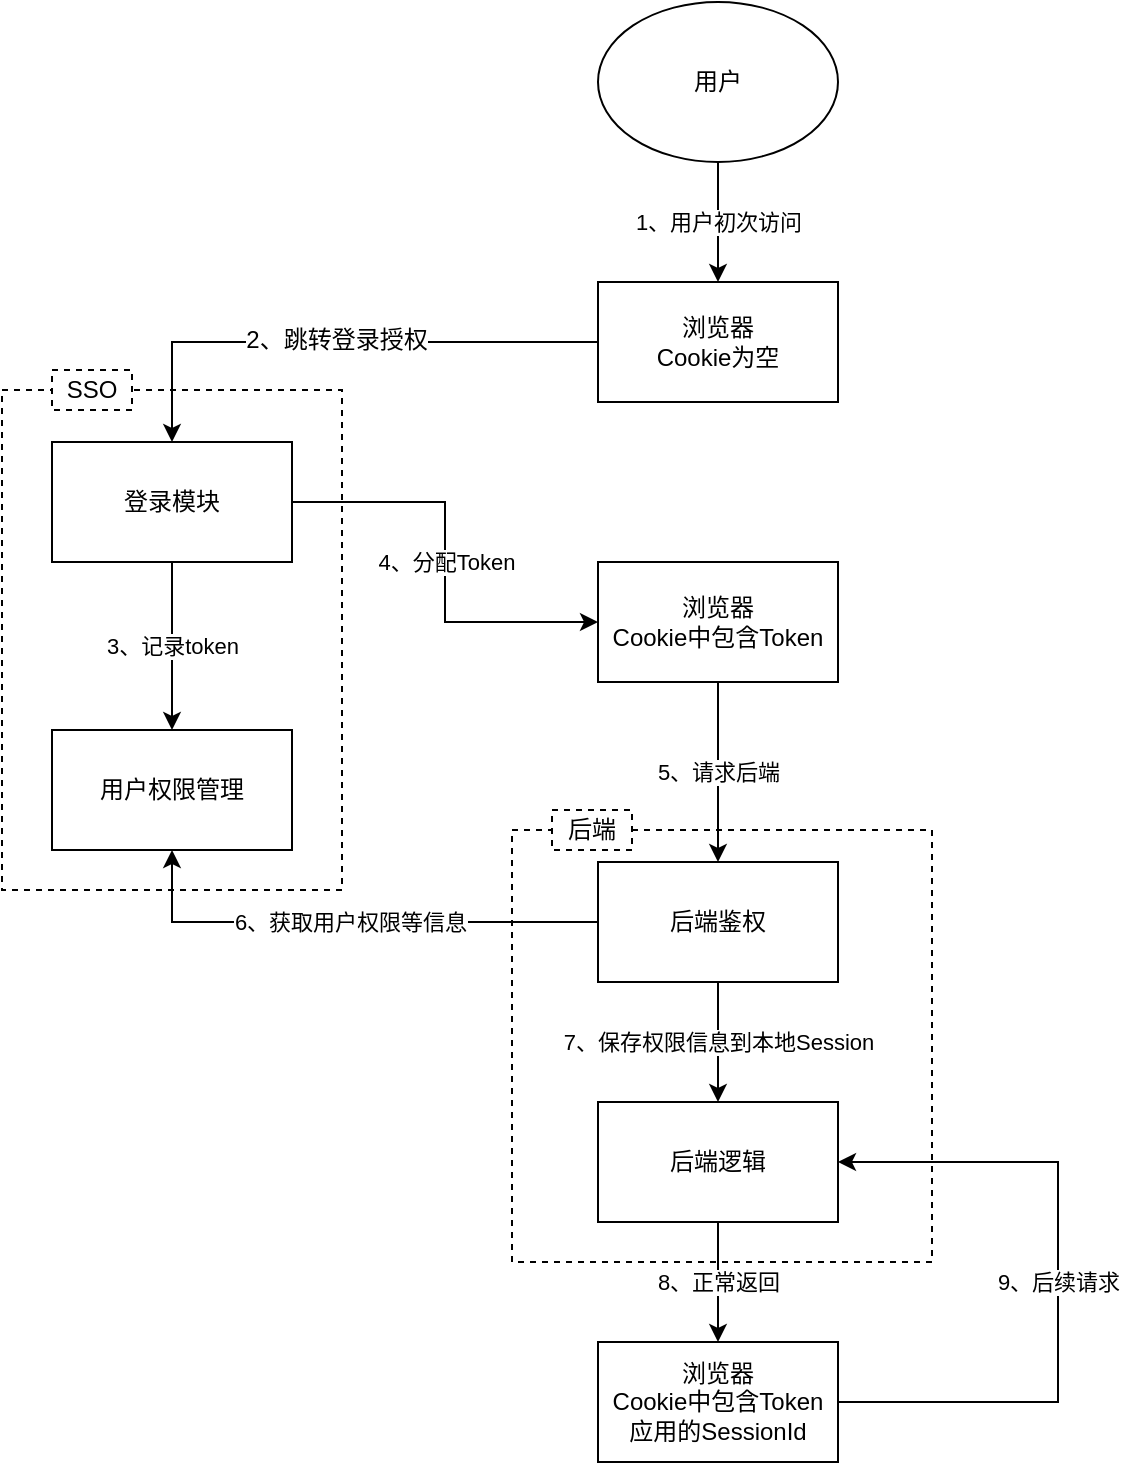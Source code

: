 <mxfile version="10.8.4" type="github"><diagram id="AJiYrJ88dlrTlivtPYvm" name="用户"><mxGraphModel dx="859" dy="737" grid="1" gridSize="10" guides="1" tooltips="1" connect="1" arrows="1" fold="1" page="1" pageScale="1" pageWidth="827" pageHeight="1169" math="0" shadow="0"><root><mxCell id="0"/><mxCell id="1" parent="0"/><mxCell id="1QyRcQdvGiRahRYDzXJA-1" value="" style="rounded=0;whiteSpace=wrap;html=1;gradientColor=none;fillColor=none;dashed=1;" vertex="1" parent="1"><mxGeometry x="370" y="624" width="210" height="216" as="geometry"/></mxCell><mxCell id="oPwnuuBMJtpSYuYxL19X-24" value="" style="rounded=0;whiteSpace=wrap;html=1;fillColor=none;dashed=1;" parent="1" vertex="1"><mxGeometry x="115" y="404" width="170" height="250" as="geometry"/></mxCell><mxCell id="oPwnuuBMJtpSYuYxL19X-12" value="4、分配Token" style="edgeStyle=orthogonalEdgeStyle;rounded=0;orthogonalLoop=1;jettySize=auto;html=1;entryX=0;entryY=0.5;entryDx=0;entryDy=0;" parent="1" source="oPwnuuBMJtpSYuYxL19X-1" target="oPwnuuBMJtpSYuYxL19X-11" edge="1"><mxGeometry relative="1" as="geometry"/></mxCell><mxCell id="oPwnuuBMJtpSYuYxL19X-16" value="3、记录token" style="edgeStyle=orthogonalEdgeStyle;rounded=0;orthogonalLoop=1;jettySize=auto;html=1;entryX=0.5;entryY=0;entryDx=0;entryDy=0;" parent="1" source="oPwnuuBMJtpSYuYxL19X-1" target="oPwnuuBMJtpSYuYxL19X-2" edge="1"><mxGeometry relative="1" as="geometry"/></mxCell><mxCell id="oPwnuuBMJtpSYuYxL19X-1" value="登录模块" style="rounded=0;whiteSpace=wrap;html=1;" parent="1" vertex="1"><mxGeometry x="140" y="430" width="120" height="60" as="geometry"/></mxCell><mxCell id="oPwnuuBMJtpSYuYxL19X-2" value="用户权限管理" style="rounded=0;whiteSpace=wrap;html=1;" parent="1" vertex="1"><mxGeometry x="140" y="574" width="120" height="60" as="geometry"/></mxCell><mxCell id="oPwnuuBMJtpSYuYxL19X-8" value="1、用户初次访问&lt;br&gt;" style="edgeStyle=orthogonalEdgeStyle;rounded=0;orthogonalLoop=1;jettySize=auto;html=1;" parent="1" source="oPwnuuBMJtpSYuYxL19X-6" target="oPwnuuBMJtpSYuYxL19X-7" edge="1"><mxGeometry relative="1" as="geometry"/></mxCell><mxCell id="oPwnuuBMJtpSYuYxL19X-6" value="用户" style="ellipse;whiteSpace=wrap;html=1;" parent="1" vertex="1"><mxGeometry x="413" y="210" width="120" height="80" as="geometry"/></mxCell><mxCell id="oPwnuuBMJtpSYuYxL19X-9" style="edgeStyle=orthogonalEdgeStyle;rounded=0;orthogonalLoop=1;jettySize=auto;html=1;" parent="1" source="oPwnuuBMJtpSYuYxL19X-7" target="oPwnuuBMJtpSYuYxL19X-1" edge="1"><mxGeometry relative="1" as="geometry"/></mxCell><mxCell id="oPwnuuBMJtpSYuYxL19X-10" value="2、跳转登录授权" style="text;html=1;resizable=0;points=[];align=center;verticalAlign=middle;labelBackgroundColor=#ffffff;" parent="oPwnuuBMJtpSYuYxL19X-9" vertex="1" connectable="0"><mxGeometry y="-1" relative="1" as="geometry"><mxPoint as="offset"/></mxGeometry></mxCell><mxCell id="oPwnuuBMJtpSYuYxL19X-7" value="浏览器&lt;br&gt;Cookie为空&lt;br&gt;" style="rounded=0;whiteSpace=wrap;html=1;" parent="1" vertex="1"><mxGeometry x="413" y="350" width="120" height="60" as="geometry"/></mxCell><mxCell id="oPwnuuBMJtpSYuYxL19X-14" value="5、请求后端" style="edgeStyle=orthogonalEdgeStyle;rounded=0;orthogonalLoop=1;jettySize=auto;html=1;entryX=0.5;entryY=0;entryDx=0;entryDy=0;" parent="1" source="oPwnuuBMJtpSYuYxL19X-11" target="oPwnuuBMJtpSYuYxL19X-13" edge="1"><mxGeometry relative="1" as="geometry"/></mxCell><mxCell id="oPwnuuBMJtpSYuYxL19X-11" value="浏览器&lt;br&gt;Cookie中包含Token&lt;br&gt;" style="rounded=0;whiteSpace=wrap;html=1;" parent="1" vertex="1"><mxGeometry x="413" y="490" width="120" height="60" as="geometry"/></mxCell><mxCell id="oPwnuuBMJtpSYuYxL19X-17" value="6、获取用户权限等信息" style="edgeStyle=orthogonalEdgeStyle;rounded=0;orthogonalLoop=1;jettySize=auto;html=1;entryX=0.5;entryY=1;entryDx=0;entryDy=0;" parent="1" source="oPwnuuBMJtpSYuYxL19X-13" target="oPwnuuBMJtpSYuYxL19X-2" edge="1"><mxGeometry relative="1" as="geometry"/></mxCell><mxCell id="oPwnuuBMJtpSYuYxL19X-19" value="7、保存权限信息到本地Session" style="edgeStyle=orthogonalEdgeStyle;rounded=0;orthogonalLoop=1;jettySize=auto;html=1;" parent="1" source="oPwnuuBMJtpSYuYxL19X-13" target="oPwnuuBMJtpSYuYxL19X-18" edge="1"><mxGeometry relative="1" as="geometry"/></mxCell><mxCell id="oPwnuuBMJtpSYuYxL19X-13" value="后端鉴权" style="rounded=0;whiteSpace=wrap;html=1;" parent="1" vertex="1"><mxGeometry x="413" y="640" width="120" height="60" as="geometry"/></mxCell><mxCell id="oPwnuuBMJtpSYuYxL19X-22" value="8、正常返回" style="edgeStyle=orthogonalEdgeStyle;rounded=0;orthogonalLoop=1;jettySize=auto;html=1;" parent="1" source="oPwnuuBMJtpSYuYxL19X-18" target="oPwnuuBMJtpSYuYxL19X-21" edge="1"><mxGeometry relative="1" as="geometry"/></mxCell><mxCell id="oPwnuuBMJtpSYuYxL19X-18" value="后端逻辑" style="rounded=0;whiteSpace=wrap;html=1;" parent="1" vertex="1"><mxGeometry x="413" y="760" width="120" height="60" as="geometry"/></mxCell><mxCell id="oPwnuuBMJtpSYuYxL19X-23" value="9、后续请求" style="edgeStyle=orthogonalEdgeStyle;rounded=0;orthogonalLoop=1;jettySize=auto;html=1;entryX=1;entryY=0.5;entryDx=0;entryDy=0;exitX=1;exitY=0.5;exitDx=0;exitDy=0;" parent="1" source="oPwnuuBMJtpSYuYxL19X-21" target="oPwnuuBMJtpSYuYxL19X-18" edge="1"><mxGeometry relative="1" as="geometry"><Array as="points"><mxPoint x="643" y="910"/><mxPoint x="643" y="790"/></Array></mxGeometry></mxCell><mxCell id="oPwnuuBMJtpSYuYxL19X-21" value="浏览器&lt;br&gt;Cookie中包含Token&lt;br&gt;应用的SessionId&lt;br&gt;" style="rounded=0;whiteSpace=wrap;html=1;" parent="1" vertex="1"><mxGeometry x="413" y="880" width="120" height="60" as="geometry"/></mxCell><mxCell id="oPwnuuBMJtpSYuYxL19X-25" value="SSO" style="text;html=1;strokeColor=#000000;fillColor=#ffffff;align=center;verticalAlign=middle;whiteSpace=wrap;rounded=0;dashed=1;" parent="1" vertex="1"><mxGeometry x="140" y="394" width="40" height="20" as="geometry"/></mxCell><mxCell id="1QyRcQdvGiRahRYDzXJA-2" value="后端" style="text;html=1;strokeColor=#000000;fillColor=#ffffff;align=center;verticalAlign=middle;whiteSpace=wrap;rounded=0;dashed=1;" vertex="1" parent="1"><mxGeometry x="390" y="614" width="40" height="20" as="geometry"/></mxCell></root></mxGraphModel></diagram><diagram id="V7LWI_f-q5ucWE4sr3Gt" name="API"><mxGraphModel dx="859" dy="737" grid="1" gridSize="10" guides="1" tooltips="1" connect="1" arrows="1" fold="1" page="1" pageScale="1" pageWidth="827" pageHeight="1169" math="0" shadow="0"><root><mxCell id="lVDiC_Quzm8MUhhE2U_w-0"/><mxCell id="lVDiC_Quzm8MUhhE2U_w-1" parent="lVDiC_Quzm8MUhhE2U_w-0"/><mxCell id="lVDiC_Quzm8MUhhE2U_w-2" value="" style="rounded=0;whiteSpace=wrap;html=1;gradientColor=none;fillColor=none;dashed=1;" vertex="1" parent="lVDiC_Quzm8MUhhE2U_w-1"><mxGeometry x="370" y="624" width="210" height="216" as="geometry"/></mxCell><mxCell id="lVDiC_Quzm8MUhhE2U_w-3" value="" style="rounded=0;whiteSpace=wrap;html=1;fillColor=none;dashed=1;" vertex="1" parent="lVDiC_Quzm8MUhhE2U_w-1"><mxGeometry x="115" y="404" width="170" height="250" as="geometry"/></mxCell><mxCell id="lVDiC_Quzm8MUhhE2U_w-7" value="用户权限管理" style="rounded=0;whiteSpace=wrap;html=1;" vertex="1" parent="lVDiC_Quzm8MUhhE2U_w-1"><mxGeometry x="140" y="574" width="120" height="60" as="geometry"/></mxCell><mxCell id="lVDiC_Quzm8MUhhE2U_w-15" value="2、获取对应的权限等信息" style="edgeStyle=orthogonalEdgeStyle;rounded=0;orthogonalLoop=1;jettySize=auto;html=1;entryX=0.5;entryY=1;entryDx=0;entryDy=0;" edge="1" parent="lVDiC_Quzm8MUhhE2U_w-1" source="lVDiC_Quzm8MUhhE2U_w-17" target="lVDiC_Quzm8MUhhE2U_w-7"><mxGeometry relative="1" as="geometry"/></mxCell><mxCell id="lVDiC_Quzm8MUhhE2U_w-16" value="3、保存权限信息到Redis缓存并继续" style="edgeStyle=orthogonalEdgeStyle;rounded=0;orthogonalLoop=1;jettySize=auto;html=1;" edge="1" parent="lVDiC_Quzm8MUhhE2U_w-1" source="lVDiC_Quzm8MUhhE2U_w-17" target="lVDiC_Quzm8MUhhE2U_w-19"><mxGeometry relative="1" as="geometry"/></mxCell><mxCell id="lVDiC_Quzm8MUhhE2U_w-17" value="后端鉴权" style="rounded=0;whiteSpace=wrap;html=1;" vertex="1" parent="lVDiC_Quzm8MUhhE2U_w-1"><mxGeometry x="413" y="640" width="120" height="60" as="geometry"/></mxCell><mxCell id="lVDiC_Quzm8MUhhE2U_w-27" value="4、正常返回" style="edgeStyle=orthogonalEdgeStyle;rounded=0;orthogonalLoop=1;jettySize=auto;html=1;exitX=1;exitY=0.5;exitDx=0;exitDy=0;entryX=1;entryY=0.5;entryDx=0;entryDy=0;" edge="1" parent="lVDiC_Quzm8MUhhE2U_w-1" source="lVDiC_Quzm8MUhhE2U_w-19" target="lVDiC_Quzm8MUhhE2U_w-24"><mxGeometry relative="1" as="geometry"><Array as="points"><mxPoint x="650" y="790"/><mxPoint x="650" y="394"/></Array></mxGeometry></mxCell><mxCell id="lVDiC_Quzm8MUhhE2U_w-19" value="后端逻辑" style="rounded=0;whiteSpace=wrap;html=1;" vertex="1" parent="lVDiC_Quzm8MUhhE2U_w-1"><mxGeometry x="413" y="760" width="120" height="60" as="geometry"/></mxCell><mxCell id="lVDiC_Quzm8MUhhE2U_w-22" value="SSO" style="text;html=1;strokeColor=#000000;fillColor=#ffffff;align=center;verticalAlign=middle;whiteSpace=wrap;rounded=0;dashed=1;" vertex="1" parent="lVDiC_Quzm8MUhhE2U_w-1"><mxGeometry x="140" y="394" width="40" height="20" as="geometry"/></mxCell><mxCell id="lVDiC_Quzm8MUhhE2U_w-23" value="后端" style="text;html=1;strokeColor=#000000;fillColor=#ffffff;align=center;verticalAlign=middle;whiteSpace=wrap;rounded=0;dashed=1;" vertex="1" parent="lVDiC_Quzm8MUhhE2U_w-1"><mxGeometry x="390" y="614" width="40" height="20" as="geometry"/></mxCell><mxCell id="lVDiC_Quzm8MUhhE2U_w-25" style="edgeStyle=orthogonalEdgeStyle;rounded=0;orthogonalLoop=1;jettySize=auto;html=1;entryX=0.5;entryY=0;entryDx=0;entryDy=0;" edge="1" parent="lVDiC_Quzm8MUhhE2U_w-1" source="lVDiC_Quzm8MUhhE2U_w-24" target="lVDiC_Quzm8MUhhE2U_w-17"><mxGeometry relative="1" as="geometry"/></mxCell><mxCell id="lVDiC_Quzm8MUhhE2U_w-26" value="1、调用API接口时在Header中传递&lt;span&gt;Authorization&lt;/span&gt;" style="text;html=1;resizable=0;points=[];align=center;verticalAlign=middle;labelBackgroundColor=#ffffff;" vertex="1" connectable="0" parent="lVDiC_Quzm8MUhhE2U_w-25"><mxGeometry x="-0.287" y="1" relative="1" as="geometry"><mxPoint as="offset"/></mxGeometry></mxCell><mxCell id="lVDiC_Quzm8MUhhE2U_w-24" value="外部应用" style="rounded=0;whiteSpace=wrap;html=1;strokeColor=#000000;fillColor=#ffffff;gradientColor=none;" vertex="1" parent="lVDiC_Quzm8MUhhE2U_w-1"><mxGeometry x="413" y="364" width="120" height="60" as="geometry"/></mxCell></root></mxGraphModel></diagram></mxfile>